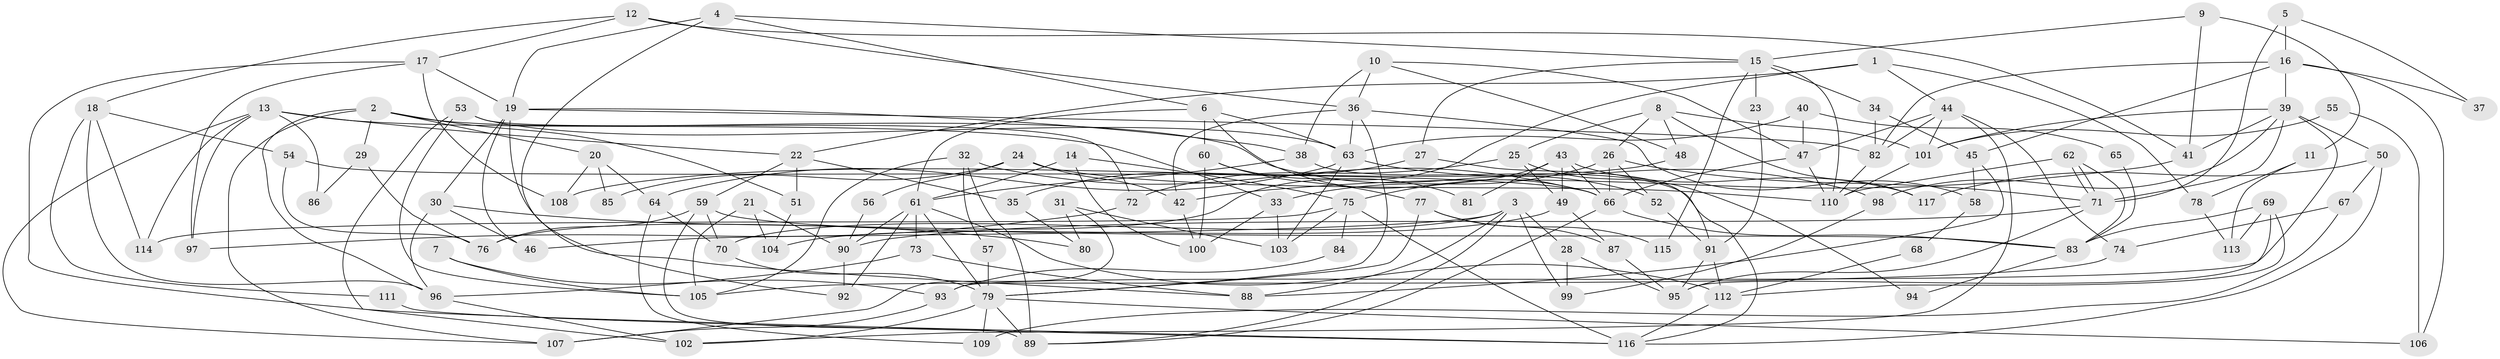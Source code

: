 // Generated by graph-tools (version 1.1) at 2025/50/03/09/25 03:50:08]
// undirected, 117 vertices, 234 edges
graph export_dot {
graph [start="1"]
  node [color=gray90,style=filled];
  1;
  2;
  3;
  4;
  5;
  6;
  7;
  8;
  9;
  10;
  11;
  12;
  13;
  14;
  15;
  16;
  17;
  18;
  19;
  20;
  21;
  22;
  23;
  24;
  25;
  26;
  27;
  28;
  29;
  30;
  31;
  32;
  33;
  34;
  35;
  36;
  37;
  38;
  39;
  40;
  41;
  42;
  43;
  44;
  45;
  46;
  47;
  48;
  49;
  50;
  51;
  52;
  53;
  54;
  55;
  56;
  57;
  58;
  59;
  60;
  61;
  62;
  63;
  64;
  65;
  66;
  67;
  68;
  69;
  70;
  71;
  72;
  73;
  74;
  75;
  76;
  77;
  78;
  79;
  80;
  81;
  82;
  83;
  84;
  85;
  86;
  87;
  88;
  89;
  90;
  91;
  92;
  93;
  94;
  95;
  96;
  97;
  98;
  99;
  100;
  101;
  102;
  103;
  104;
  105;
  106;
  107;
  108;
  109;
  110;
  111;
  112;
  113;
  114;
  115;
  116;
  117;
  1 -- 44;
  1 -- 76;
  1 -- 22;
  1 -- 78;
  2 -- 20;
  2 -- 96;
  2 -- 29;
  2 -- 51;
  2 -- 52;
  2 -- 107;
  3 -- 46;
  3 -- 70;
  3 -- 28;
  3 -- 88;
  3 -- 89;
  3 -- 99;
  4 -- 15;
  4 -- 19;
  4 -- 6;
  4 -- 92;
  5 -- 71;
  5 -- 16;
  5 -- 37;
  6 -- 63;
  6 -- 60;
  6 -- 61;
  6 -- 66;
  7 -- 105;
  7 -- 93;
  8 -- 101;
  8 -- 26;
  8 -- 25;
  8 -- 48;
  8 -- 117;
  9 -- 15;
  9 -- 41;
  9 -- 11;
  10 -- 38;
  10 -- 36;
  10 -- 47;
  10 -- 48;
  11 -- 113;
  11 -- 78;
  12 -- 36;
  12 -- 17;
  12 -- 18;
  12 -- 41;
  13 -- 22;
  13 -- 33;
  13 -- 86;
  13 -- 97;
  13 -- 107;
  13 -- 114;
  14 -- 61;
  14 -- 100;
  14 -- 75;
  15 -- 27;
  15 -- 110;
  15 -- 23;
  15 -- 34;
  15 -- 115;
  16 -- 39;
  16 -- 45;
  16 -- 37;
  16 -- 82;
  16 -- 106;
  17 -- 19;
  17 -- 116;
  17 -- 97;
  17 -- 108;
  18 -- 114;
  18 -- 54;
  18 -- 96;
  18 -- 111;
  19 -- 38;
  19 -- 82;
  19 -- 30;
  19 -- 46;
  19 -- 88;
  20 -- 108;
  20 -- 64;
  20 -- 85;
  21 -- 90;
  21 -- 105;
  21 -- 104;
  22 -- 59;
  22 -- 35;
  22 -- 51;
  23 -- 91;
  24 -- 42;
  24 -- 110;
  24 -- 56;
  24 -- 85;
  25 -- 72;
  25 -- 49;
  25 -- 94;
  26 -- 66;
  26 -- 71;
  26 -- 33;
  26 -- 52;
  27 -- 91;
  27 -- 35;
  28 -- 95;
  28 -- 99;
  29 -- 76;
  29 -- 86;
  30 -- 96;
  30 -- 46;
  30 -- 80;
  31 -- 107;
  31 -- 103;
  31 -- 80;
  32 -- 89;
  32 -- 66;
  32 -- 57;
  32 -- 105;
  33 -- 100;
  33 -- 103;
  34 -- 82;
  34 -- 45;
  35 -- 80;
  36 -- 79;
  36 -- 63;
  36 -- 42;
  36 -- 58;
  38 -- 61;
  38 -- 116;
  39 -- 101;
  39 -- 71;
  39 -- 41;
  39 -- 50;
  39 -- 93;
  39 -- 98;
  40 -- 47;
  40 -- 63;
  40 -- 65;
  41 -- 42;
  42 -- 100;
  43 -- 66;
  43 -- 49;
  43 -- 75;
  43 -- 81;
  43 -- 117;
  44 -- 47;
  44 -- 102;
  44 -- 74;
  44 -- 82;
  44 -- 101;
  45 -- 88;
  45 -- 58;
  47 -- 66;
  47 -- 110;
  48 -- 108;
  49 -- 104;
  49 -- 87;
  50 -- 117;
  50 -- 67;
  50 -- 116;
  51 -- 104;
  52 -- 91;
  53 -- 102;
  53 -- 63;
  53 -- 72;
  53 -- 105;
  54 -- 66;
  54 -- 76;
  55 -- 101;
  55 -- 106;
  56 -- 90;
  57 -- 79;
  58 -- 68;
  59 -- 70;
  59 -- 89;
  59 -- 76;
  59 -- 83;
  60 -- 77;
  60 -- 81;
  60 -- 100;
  61 -- 112;
  61 -- 73;
  61 -- 79;
  61 -- 90;
  61 -- 92;
  62 -- 110;
  62 -- 71;
  62 -- 71;
  62 -- 83;
  63 -- 103;
  63 -- 98;
  63 -- 64;
  64 -- 109;
  64 -- 70;
  65 -- 83;
  66 -- 83;
  66 -- 89;
  67 -- 74;
  67 -- 109;
  68 -- 112;
  69 -- 83;
  69 -- 112;
  69 -- 95;
  69 -- 113;
  70 -- 79;
  71 -- 90;
  71 -- 95;
  72 -- 97;
  73 -- 88;
  73 -- 96;
  74 -- 105;
  75 -- 84;
  75 -- 103;
  75 -- 114;
  75 -- 116;
  77 -- 87;
  77 -- 79;
  77 -- 115;
  78 -- 113;
  79 -- 89;
  79 -- 102;
  79 -- 106;
  79 -- 109;
  82 -- 110;
  83 -- 94;
  84 -- 93;
  87 -- 95;
  90 -- 92;
  91 -- 95;
  91 -- 112;
  93 -- 107;
  96 -- 102;
  98 -- 99;
  101 -- 110;
  111 -- 116;
  112 -- 116;
}

